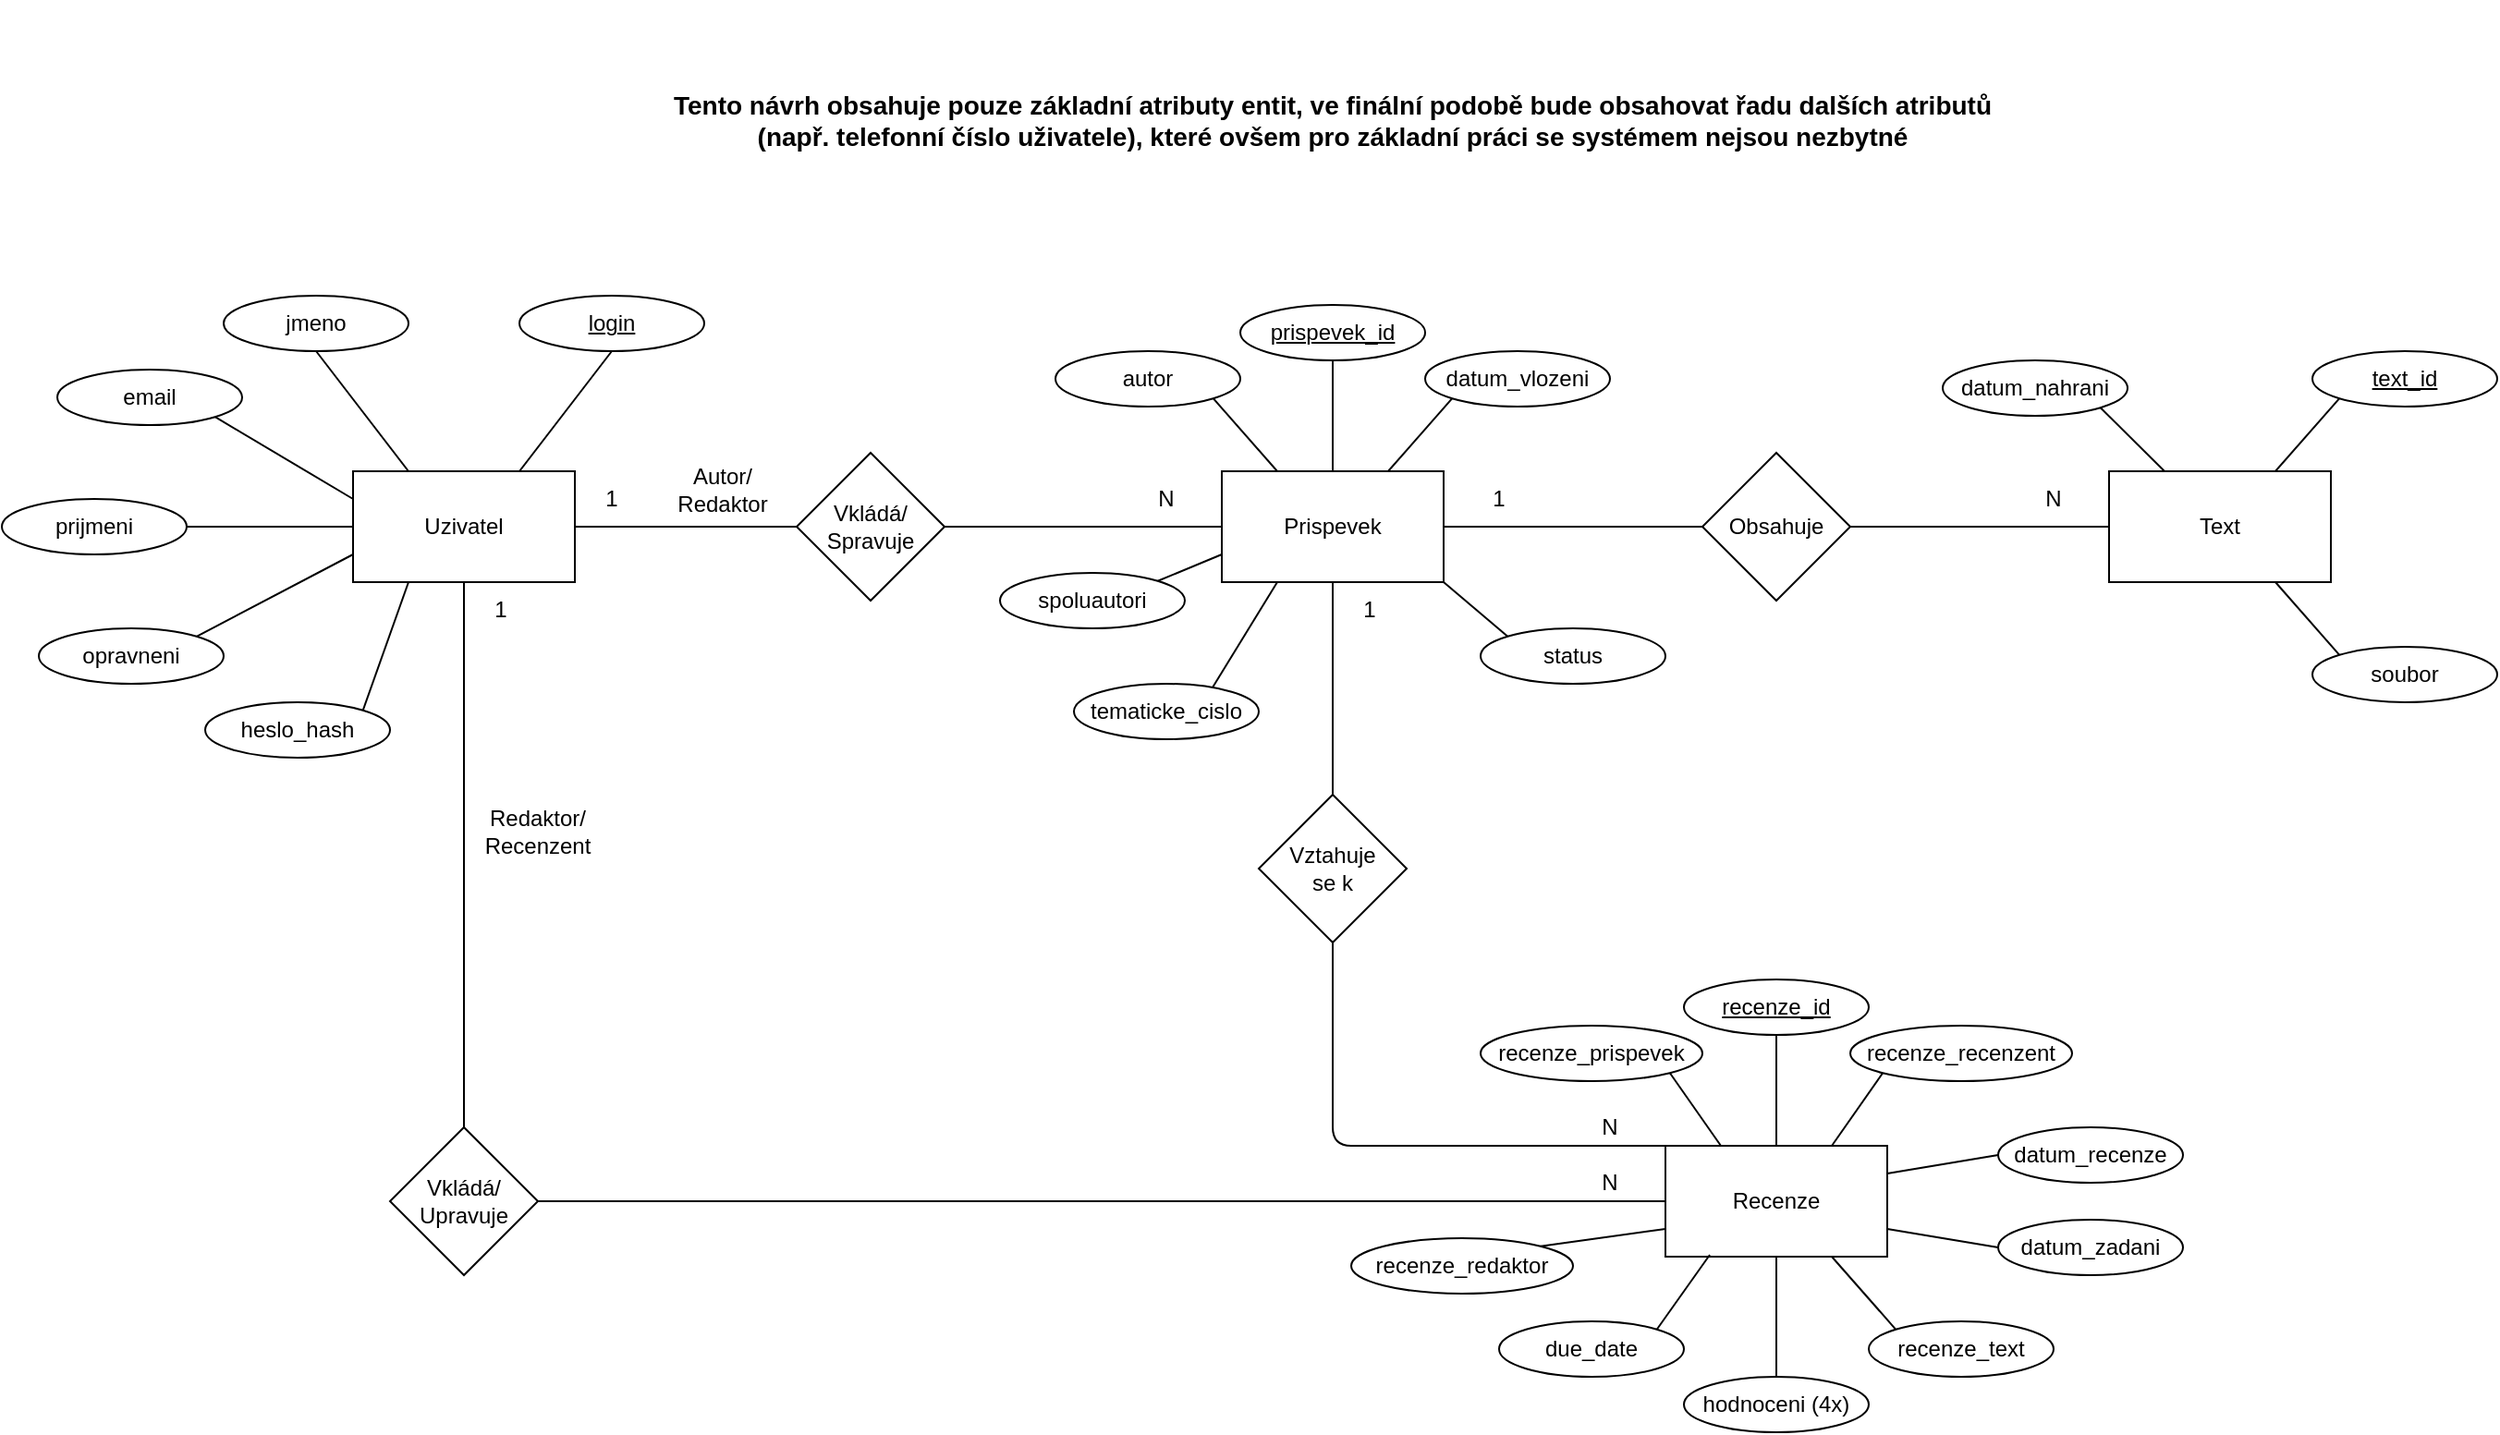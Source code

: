 <mxfile version="13.8.2" type="device"><diagram id="R2lEEEUBdFMjLlhIrx00" name="Page-1"><mxGraphModel dx="2062" dy="1161" grid="1" gridSize="10" guides="1" tooltips="1" connect="1" arrows="1" fold="1" page="0" pageScale="1" pageWidth="850" pageHeight="1100" math="0" shadow="0" extFonts="Permanent Marker^https://fonts.googleapis.com/css?family=Permanent+Marker"><root><mxCell id="0"/><mxCell id="1" parent="0"/><mxCell id="mALBZhYIfANSUAFUh4OQ-72" value="" style="endArrow=none;html=1;entryX=0.5;entryY=1;entryDx=0;entryDy=0;exitX=0.5;exitY=0;exitDx=0;exitDy=0;" edge="1" parent="1" source="mALBZhYIfANSUAFUh4OQ-71" target="mALBZhYIfANSUAFUh4OQ-60"><mxGeometry width="50" height="50" relative="1" as="geometry"><mxPoint x="640" y="1035" as="sourcePoint"/><mxPoint x="690" y="985" as="targetPoint"/></mxGeometry></mxCell><mxCell id="mALBZhYIfANSUAFUh4OQ-2" value="Uzivatel" style="rounded=0;whiteSpace=wrap;html=1;" vertex="1" parent="1"><mxGeometry x="190" y="355" width="120" height="60" as="geometry"/></mxCell><mxCell id="mALBZhYIfANSUAFUh4OQ-3" value="jmeno" style="ellipse;whiteSpace=wrap;html=1;" vertex="1" parent="1"><mxGeometry x="120" y="260" width="100" height="30" as="geometry"/></mxCell><mxCell id="mALBZhYIfANSUAFUh4OQ-5" value="email" style="ellipse;whiteSpace=wrap;html=1;" vertex="1" parent="1"><mxGeometry x="30" y="300" width="100" height="30" as="geometry"/></mxCell><mxCell id="mALBZhYIfANSUAFUh4OQ-6" value="prijmeni" style="ellipse;whiteSpace=wrap;html=1;" vertex="1" parent="1"><mxGeometry y="370" width="100" height="30" as="geometry"/></mxCell><mxCell id="mALBZhYIfANSUAFUh4OQ-8" value="opravneni" style="ellipse;whiteSpace=wrap;html=1;" vertex="1" parent="1"><mxGeometry x="20" y="440" width="100" height="30" as="geometry"/></mxCell><mxCell id="mALBZhYIfANSUAFUh4OQ-9" value="heslo_hash" style="ellipse;whiteSpace=wrap;html=1;" vertex="1" parent="1"><mxGeometry x="110" y="480" width="100" height="30" as="geometry"/></mxCell><mxCell id="mALBZhYIfANSUAFUh4OQ-10" value="" style="endArrow=none;html=1;exitX=0.5;exitY=1;exitDx=0;exitDy=0;entryX=0.25;entryY=0;entryDx=0;entryDy=0;" edge="1" parent="1" source="mALBZhYIfANSUAFUh4OQ-3" target="mALBZhYIfANSUAFUh4OQ-2"><mxGeometry width="50" height="50" relative="1" as="geometry"><mxPoint x="400" y="670" as="sourcePoint"/><mxPoint x="450" y="620" as="targetPoint"/></mxGeometry></mxCell><mxCell id="mALBZhYIfANSUAFUh4OQ-11" value="" style="endArrow=none;html=1;entryX=0;entryY=0.5;entryDx=0;entryDy=0;" edge="1" parent="1" source="mALBZhYIfANSUAFUh4OQ-6" target="mALBZhYIfANSUAFUh4OQ-2"><mxGeometry width="50" height="50" relative="1" as="geometry"><mxPoint x="100" y="435" as="sourcePoint"/><mxPoint x="170.711" y="385" as="targetPoint"/></mxGeometry></mxCell><mxCell id="mALBZhYIfANSUAFUh4OQ-12" value="" style="endArrow=none;html=1;exitX=1;exitY=1;exitDx=0;exitDy=0;entryX=0;entryY=0.25;entryDx=0;entryDy=0;" edge="1" parent="1" source="mALBZhYIfANSUAFUh4OQ-5" target="mALBZhYIfANSUAFUh4OQ-2"><mxGeometry width="50" height="50" relative="1" as="geometry"><mxPoint x="70" y="330" as="sourcePoint"/><mxPoint x="160" y="380" as="targetPoint"/></mxGeometry></mxCell><mxCell id="mALBZhYIfANSUAFUh4OQ-14" value="" style="endArrow=none;html=1;exitX=1;exitY=0;exitDx=0;exitDy=0;entryX=0;entryY=0.75;entryDx=0;entryDy=0;" edge="1" parent="1" source="mALBZhYIfANSUAFUh4OQ-8" target="mALBZhYIfANSUAFUh4OQ-2"><mxGeometry width="50" height="50" relative="1" as="geometry"><mxPoint x="120" y="325" as="sourcePoint"/><mxPoint x="210" y="375" as="targetPoint"/></mxGeometry></mxCell><mxCell id="mALBZhYIfANSUAFUh4OQ-15" value="" style="endArrow=none;html=1;exitX=1;exitY=0;exitDx=0;exitDy=0;entryX=0.25;entryY=1;entryDx=0;entryDy=0;" edge="1" parent="1" source="mALBZhYIfANSUAFUh4OQ-9" target="mALBZhYIfANSUAFUh4OQ-2"><mxGeometry width="50" height="50" relative="1" as="geometry"><mxPoint x="130" y="335" as="sourcePoint"/><mxPoint x="220" y="385" as="targetPoint"/></mxGeometry></mxCell><mxCell id="mALBZhYIfANSUAFUh4OQ-16" value="&lt;div&gt;&lt;u&gt;login&lt;/u&gt;&lt;/div&gt;" style="ellipse;whiteSpace=wrap;html=1;" vertex="1" parent="1"><mxGeometry x="280" y="260" width="100" height="30" as="geometry"/></mxCell><mxCell id="mALBZhYIfANSUAFUh4OQ-17" value="" style="endArrow=none;html=1;entryX=0.5;entryY=1;entryDx=0;entryDy=0;exitX=0.75;exitY=0;exitDx=0;exitDy=0;" edge="1" parent="1" source="mALBZhYIfANSUAFUh4OQ-2" target="mALBZhYIfANSUAFUh4OQ-16"><mxGeometry width="50" height="50" relative="1" as="geometry"><mxPoint x="400" y="670" as="sourcePoint"/><mxPoint x="450" y="620" as="targetPoint"/></mxGeometry></mxCell><mxCell id="mALBZhYIfANSUAFUh4OQ-18" value="Prispevek" style="rounded=0;whiteSpace=wrap;html=1;" vertex="1" parent="1"><mxGeometry x="660" y="355" width="120" height="60" as="geometry"/></mxCell><mxCell id="mALBZhYIfANSUAFUh4OQ-19" value="autor" style="ellipse;whiteSpace=wrap;html=1;" vertex="1" parent="1"><mxGeometry x="570" y="290" width="100" height="30" as="geometry"/></mxCell><mxCell id="mALBZhYIfANSUAFUh4OQ-20" value="spoluautori" style="ellipse;whiteSpace=wrap;html=1;" vertex="1" parent="1"><mxGeometry x="540" y="410" width="100" height="30" as="geometry"/></mxCell><mxCell id="mALBZhYIfANSUAFUh4OQ-21" value="status" style="ellipse;whiteSpace=wrap;html=1;" vertex="1" parent="1"><mxGeometry x="800" y="440" width="100" height="30" as="geometry"/></mxCell><mxCell id="mALBZhYIfANSUAFUh4OQ-24" value="" style="endArrow=none;html=1;exitX=1;exitY=1;exitDx=0;exitDy=0;entryX=0.25;entryY=0;entryDx=0;entryDy=0;" edge="1" parent="1" source="mALBZhYIfANSUAFUh4OQ-19" target="mALBZhYIfANSUAFUh4OQ-18"><mxGeometry width="50" height="50" relative="1" as="geometry"><mxPoint x="870" y="670" as="sourcePoint"/><mxPoint x="920" y="620" as="targetPoint"/></mxGeometry></mxCell><mxCell id="mALBZhYIfANSUAFUh4OQ-25" value="" style="endArrow=none;html=1;entryX=1;entryY=1;entryDx=0;entryDy=0;exitX=0;exitY=0;exitDx=0;exitDy=0;" edge="1" parent="1" source="mALBZhYIfANSUAFUh4OQ-21" target="mALBZhYIfANSUAFUh4OQ-18"><mxGeometry width="50" height="50" relative="1" as="geometry"><mxPoint x="570" y="435" as="sourcePoint"/><mxPoint x="640.711" y="385" as="targetPoint"/></mxGeometry></mxCell><mxCell id="mALBZhYIfANSUAFUh4OQ-26" value="" style="endArrow=none;html=1;exitX=1;exitY=0;exitDx=0;exitDy=0;entryX=0;entryY=0.75;entryDx=0;entryDy=0;" edge="1" parent="1" source="mALBZhYIfANSUAFUh4OQ-20" target="mALBZhYIfANSUAFUh4OQ-18"><mxGeometry width="50" height="50" relative="1" as="geometry"><mxPoint x="540" y="330" as="sourcePoint"/><mxPoint x="630" y="380" as="targetPoint"/></mxGeometry></mxCell><mxCell id="mALBZhYIfANSUAFUh4OQ-29" value="&lt;u&gt;prispevek_id&lt;/u&gt;" style="ellipse;whiteSpace=wrap;html=1;" vertex="1" parent="1"><mxGeometry x="670" y="265" width="100" height="30" as="geometry"/></mxCell><mxCell id="mALBZhYIfANSUAFUh4OQ-30" value="" style="endArrow=none;html=1;entryX=0.5;entryY=1;entryDx=0;entryDy=0;exitX=0.5;exitY=0;exitDx=0;exitDy=0;" edge="1" parent="1" source="mALBZhYIfANSUAFUh4OQ-18" target="mALBZhYIfANSUAFUh4OQ-29"><mxGeometry width="50" height="50" relative="1" as="geometry"><mxPoint x="870" y="670" as="sourcePoint"/><mxPoint x="920" y="620" as="targetPoint"/></mxGeometry></mxCell><mxCell id="mALBZhYIfANSUAFUh4OQ-32" value="Text" style="rounded=0;whiteSpace=wrap;html=1;" vertex="1" parent="1"><mxGeometry x="1140" y="355" width="120" height="60" as="geometry"/></mxCell><mxCell id="mALBZhYIfANSUAFUh4OQ-33" value="datum_nahrani" style="ellipse;whiteSpace=wrap;html=1;" vertex="1" parent="1"><mxGeometry x="1050" y="295" width="100" height="30" as="geometry"/></mxCell><mxCell id="mALBZhYIfANSUAFUh4OQ-34" value="soubor" style="ellipse;whiteSpace=wrap;html=1;" vertex="1" parent="1"><mxGeometry x="1250" y="450" width="100" height="30" as="geometry"/></mxCell><mxCell id="mALBZhYIfANSUAFUh4OQ-36" value="" style="endArrow=none;html=1;exitX=1;exitY=1;exitDx=0;exitDy=0;entryX=0.25;entryY=0;entryDx=0;entryDy=0;" edge="1" parent="1" source="mALBZhYIfANSUAFUh4OQ-33" target="mALBZhYIfANSUAFUh4OQ-32"><mxGeometry width="50" height="50" relative="1" as="geometry"><mxPoint x="1350" y="670" as="sourcePoint"/><mxPoint x="1400" y="620" as="targetPoint"/></mxGeometry></mxCell><mxCell id="mALBZhYIfANSUAFUh4OQ-38" value="" style="endArrow=none;html=1;exitX=0;exitY=0;exitDx=0;exitDy=0;entryX=0.75;entryY=1;entryDx=0;entryDy=0;" edge="1" parent="1" source="mALBZhYIfANSUAFUh4OQ-34" target="mALBZhYIfANSUAFUh4OQ-32"><mxGeometry width="50" height="50" relative="1" as="geometry"><mxPoint x="1020" y="330" as="sourcePoint"/><mxPoint x="1110" y="380" as="targetPoint"/></mxGeometry></mxCell><mxCell id="mALBZhYIfANSUAFUh4OQ-39" value="&lt;u&gt;text_id&lt;/u&gt;" style="ellipse;whiteSpace=wrap;html=1;" vertex="1" parent="1"><mxGeometry x="1250" y="290" width="100" height="30" as="geometry"/></mxCell><mxCell id="mALBZhYIfANSUAFUh4OQ-40" value="" style="endArrow=none;html=1;entryX=0;entryY=1;entryDx=0;entryDy=0;exitX=0.75;exitY=0;exitDx=0;exitDy=0;" edge="1" parent="1" source="mALBZhYIfANSUAFUh4OQ-32" target="mALBZhYIfANSUAFUh4OQ-39"><mxGeometry width="50" height="50" relative="1" as="geometry"><mxPoint x="1350" y="670" as="sourcePoint"/><mxPoint x="1400" y="620" as="targetPoint"/></mxGeometry></mxCell><mxCell id="mALBZhYIfANSUAFUh4OQ-41" value="datum_vlozeni" style="ellipse;whiteSpace=wrap;html=1;" vertex="1" parent="1"><mxGeometry x="770" y="290" width="100" height="30" as="geometry"/></mxCell><mxCell id="mALBZhYIfANSUAFUh4OQ-42" value="" style="endArrow=none;html=1;entryX=0;entryY=1;entryDx=0;entryDy=0;exitX=0.75;exitY=0;exitDx=0;exitDy=0;" edge="1" parent="1" source="mALBZhYIfANSUAFUh4OQ-18" target="mALBZhYIfANSUAFUh4OQ-41"><mxGeometry width="50" height="50" relative="1" as="geometry"><mxPoint x="720" y="355" as="sourcePoint"/><mxPoint x="720" y="295" as="targetPoint"/></mxGeometry></mxCell><mxCell id="mALBZhYIfANSUAFUh4OQ-43" value="tematicke_cislo" style="ellipse;whiteSpace=wrap;html=1;" vertex="1" parent="1"><mxGeometry x="580" y="470" width="100" height="30" as="geometry"/></mxCell><mxCell id="mALBZhYIfANSUAFUh4OQ-44" value="" style="endArrow=none;html=1;entryX=0.25;entryY=1;entryDx=0;entryDy=0;exitX=0.75;exitY=0.067;exitDx=0;exitDy=0;exitPerimeter=0;" edge="1" parent="1" source="mALBZhYIfANSUAFUh4OQ-43" target="mALBZhYIfANSUAFUh4OQ-18"><mxGeometry width="50" height="50" relative="1" as="geometry"><mxPoint x="400" y="670" as="sourcePoint"/><mxPoint x="450" y="620" as="targetPoint"/></mxGeometry></mxCell><mxCell id="mALBZhYIfANSUAFUh4OQ-46" value="Obsahuje" style="rhombus;whiteSpace=wrap;html=1;" vertex="1" parent="1"><mxGeometry x="920" y="345" width="80" height="80" as="geometry"/></mxCell><mxCell id="mALBZhYIfANSUAFUh4OQ-47" value="" style="endArrow=none;html=1;entryX=0;entryY=0.5;entryDx=0;entryDy=0;exitX=1;exitY=0.5;exitDx=0;exitDy=0;" edge="1" parent="1" source="mALBZhYIfANSUAFUh4OQ-18" target="mALBZhYIfANSUAFUh4OQ-46"><mxGeometry width="50" height="50" relative="1" as="geometry"><mxPoint x="620" y="670" as="sourcePoint"/><mxPoint x="670" y="620" as="targetPoint"/></mxGeometry></mxCell><mxCell id="mALBZhYIfANSUAFUh4OQ-48" value="" style="endArrow=none;html=1;entryX=0;entryY=0.5;entryDx=0;entryDy=0;exitX=1;exitY=0.5;exitDx=0;exitDy=0;" edge="1" parent="1" source="mALBZhYIfANSUAFUh4OQ-46" target="mALBZhYIfANSUAFUh4OQ-32"><mxGeometry width="50" height="50" relative="1" as="geometry"><mxPoint x="1010" y="425" as="sourcePoint"/><mxPoint x="1190" y="425" as="targetPoint"/></mxGeometry></mxCell><mxCell id="mALBZhYIfANSUAFUh4OQ-49" value="1" style="text;html=1;strokeColor=none;fillColor=none;align=center;verticalAlign=middle;whiteSpace=wrap;rounded=0;" vertex="1" parent="1"><mxGeometry x="790" y="360" width="40" height="20" as="geometry"/></mxCell><mxCell id="mALBZhYIfANSUAFUh4OQ-50" value="N" style="text;html=1;strokeColor=none;fillColor=none;align=center;verticalAlign=middle;whiteSpace=wrap;rounded=0;" vertex="1" parent="1"><mxGeometry x="1090" y="360" width="40" height="20" as="geometry"/></mxCell><mxCell id="mALBZhYIfANSUAFUh4OQ-51" value="Vkládá/&lt;br&gt;&lt;div&gt;Spravuje&lt;/div&gt;" style="rhombus;whiteSpace=wrap;html=1;" vertex="1" parent="1"><mxGeometry x="430" y="345" width="80" height="80" as="geometry"/></mxCell><mxCell id="mALBZhYIfANSUAFUh4OQ-52" value="" style="endArrow=none;html=1;entryX=0;entryY=0.5;entryDx=0;entryDy=0;exitX=1;exitY=0.5;exitDx=0;exitDy=0;" edge="1" parent="1" source="mALBZhYIfANSUAFUh4OQ-2" target="mALBZhYIfANSUAFUh4OQ-51"><mxGeometry width="50" height="50" relative="1" as="geometry"><mxPoint x="620" y="670" as="sourcePoint"/><mxPoint x="670" y="620" as="targetPoint"/></mxGeometry></mxCell><mxCell id="mALBZhYIfANSUAFUh4OQ-53" value="" style="endArrow=none;html=1;entryX=0;entryY=0.5;entryDx=0;entryDy=0;exitX=1;exitY=0.5;exitDx=0;exitDy=0;" edge="1" parent="1" source="mALBZhYIfANSUAFUh4OQ-51" target="mALBZhYIfANSUAFUh4OQ-18"><mxGeometry width="50" height="50" relative="1" as="geometry"><mxPoint x="620" y="670" as="sourcePoint"/><mxPoint x="670" y="620" as="targetPoint"/></mxGeometry></mxCell><mxCell id="mALBZhYIfANSUAFUh4OQ-55" value="1" style="text;html=1;strokeColor=none;fillColor=none;align=center;verticalAlign=middle;whiteSpace=wrap;rounded=0;" vertex="1" parent="1"><mxGeometry x="310" y="360" width="40" height="20" as="geometry"/></mxCell><mxCell id="mALBZhYIfANSUAFUh4OQ-57" value="N" style="text;html=1;strokeColor=none;fillColor=none;align=center;verticalAlign=middle;whiteSpace=wrap;rounded=0;" vertex="1" parent="1"><mxGeometry x="610" y="360" width="40" height="20" as="geometry"/></mxCell><mxCell id="mALBZhYIfANSUAFUh4OQ-58" value="&lt;div&gt;Autor/&lt;/div&gt;&lt;div&gt;Redaktor&lt;br&gt;&lt;/div&gt;" style="text;html=1;strokeColor=none;fillColor=none;align=center;verticalAlign=middle;whiteSpace=wrap;rounded=0;" vertex="1" parent="1"><mxGeometry x="370" y="355" width="40" height="20" as="geometry"/></mxCell><mxCell id="mALBZhYIfANSUAFUh4OQ-60" value="Recenze" style="rounded=0;whiteSpace=wrap;html=1;" vertex="1" parent="1"><mxGeometry x="900" y="720" width="120" height="60" as="geometry"/></mxCell><mxCell id="mALBZhYIfANSUAFUh4OQ-61" value="recenze_prispevek" style="ellipse;whiteSpace=wrap;html=1;" vertex="1" parent="1"><mxGeometry x="800" y="655" width="120" height="30" as="geometry"/></mxCell><mxCell id="mALBZhYIfANSUAFUh4OQ-62" value="due_date" style="ellipse;whiteSpace=wrap;html=1;" vertex="1" parent="1"><mxGeometry x="810" y="815" width="100" height="30" as="geometry"/></mxCell><mxCell id="mALBZhYIfANSUAFUh4OQ-63" value="recenze_text" style="ellipse;whiteSpace=wrap;html=1;" vertex="1" parent="1"><mxGeometry x="1010" y="815" width="100" height="30" as="geometry"/></mxCell><mxCell id="mALBZhYIfANSUAFUh4OQ-64" value="" style="endArrow=none;html=1;exitX=1;exitY=1;exitDx=0;exitDy=0;entryX=0.25;entryY=0;entryDx=0;entryDy=0;" edge="1" parent="1" source="mALBZhYIfANSUAFUh4OQ-61" target="mALBZhYIfANSUAFUh4OQ-60"><mxGeometry width="50" height="50" relative="1" as="geometry"><mxPoint x="1110" y="1035" as="sourcePoint"/><mxPoint x="1160" y="985" as="targetPoint"/></mxGeometry></mxCell><mxCell id="mALBZhYIfANSUAFUh4OQ-65" value="" style="endArrow=none;html=1;entryX=0.75;entryY=1;entryDx=0;entryDy=0;exitX=0;exitY=0;exitDx=0;exitDy=0;" edge="1" parent="1" source="mALBZhYIfANSUAFUh4OQ-63" target="mALBZhYIfANSUAFUh4OQ-60"><mxGeometry width="50" height="50" relative="1" as="geometry"><mxPoint x="810" y="800" as="sourcePoint"/><mxPoint x="880.711" y="750" as="targetPoint"/></mxGeometry></mxCell><mxCell id="mALBZhYIfANSUAFUh4OQ-66" value="" style="endArrow=none;html=1;exitX=1;exitY=0;exitDx=0;exitDy=0;entryX=0.2;entryY=0.983;entryDx=0;entryDy=0;entryPerimeter=0;" edge="1" parent="1" source="mALBZhYIfANSUAFUh4OQ-62" target="mALBZhYIfANSUAFUh4OQ-60"><mxGeometry width="50" height="50" relative="1" as="geometry"><mxPoint x="780" y="695" as="sourcePoint"/><mxPoint x="870" y="745" as="targetPoint"/></mxGeometry></mxCell><mxCell id="mALBZhYIfANSUAFUh4OQ-67" value="&lt;u&gt;recenze_id&lt;/u&gt;" style="ellipse;whiteSpace=wrap;html=1;" vertex="1" parent="1"><mxGeometry x="910" y="630" width="100" height="30" as="geometry"/></mxCell><mxCell id="mALBZhYIfANSUAFUh4OQ-68" value="" style="endArrow=none;html=1;entryX=0.5;entryY=1;entryDx=0;entryDy=0;exitX=0.5;exitY=0;exitDx=0;exitDy=0;" edge="1" parent="1" source="mALBZhYIfANSUAFUh4OQ-60" target="mALBZhYIfANSUAFUh4OQ-67"><mxGeometry width="50" height="50" relative="1" as="geometry"><mxPoint x="1110" y="1035" as="sourcePoint"/><mxPoint x="1160" y="985" as="targetPoint"/></mxGeometry></mxCell><mxCell id="mALBZhYIfANSUAFUh4OQ-69" value="recenze_recenzent" style="ellipse;whiteSpace=wrap;html=1;" vertex="1" parent="1"><mxGeometry x="1000" y="655" width="120" height="30" as="geometry"/></mxCell><mxCell id="mALBZhYIfANSUAFUh4OQ-70" value="" style="endArrow=none;html=1;entryX=0;entryY=1;entryDx=0;entryDy=0;exitX=0.75;exitY=0;exitDx=0;exitDy=0;" edge="1" parent="1" source="mALBZhYIfANSUAFUh4OQ-60" target="mALBZhYIfANSUAFUh4OQ-69"><mxGeometry width="50" height="50" relative="1" as="geometry"><mxPoint x="960" y="720" as="sourcePoint"/><mxPoint x="960" y="660" as="targetPoint"/></mxGeometry></mxCell><mxCell id="mALBZhYIfANSUAFUh4OQ-71" value="hodnoceni (4x)" style="ellipse;whiteSpace=wrap;html=1;fixDash=0;autosize=0;perimeterSpacing=0;strokeWidth=1;" vertex="1" parent="1"><mxGeometry x="910" y="845" width="100" height="30" as="geometry"/></mxCell><mxCell id="mALBZhYIfANSUAFUh4OQ-76" value="datum_recenze" style="ellipse;whiteSpace=wrap;html=1;" vertex="1" parent="1"><mxGeometry x="1080" y="710" width="100" height="30" as="geometry"/></mxCell><mxCell id="mALBZhYIfANSUAFUh4OQ-77" value="" style="endArrow=none;html=1;entryX=1;entryY=0.25;entryDx=0;entryDy=0;exitX=0;exitY=0.5;exitDx=0;exitDy=0;" edge="1" parent="1" source="mALBZhYIfANSUAFUh4OQ-76" target="mALBZhYIfANSUAFUh4OQ-60"><mxGeometry width="50" height="50" relative="1" as="geometry"><mxPoint x="1024.645" y="819.393" as="sourcePoint"/><mxPoint x="990" y="780" as="targetPoint"/></mxGeometry></mxCell><mxCell id="mALBZhYIfANSUAFUh4OQ-78" value="datum_zadani" style="ellipse;whiteSpace=wrap;html=1;" vertex="1" parent="1"><mxGeometry x="1080" y="760" width="100" height="30" as="geometry"/></mxCell><mxCell id="mALBZhYIfANSUAFUh4OQ-79" value="" style="endArrow=none;html=1;entryX=1;entryY=0.75;entryDx=0;entryDy=0;exitX=0;exitY=0.5;exitDx=0;exitDy=0;" edge="1" parent="1" source="mALBZhYIfANSUAFUh4OQ-78" target="mALBZhYIfANSUAFUh4OQ-60"><mxGeometry width="50" height="50" relative="1" as="geometry"><mxPoint x="1080" y="725" as="sourcePoint"/><mxPoint x="1020" y="735" as="targetPoint"/></mxGeometry></mxCell><mxCell id="mALBZhYIfANSUAFUh4OQ-80" value="&lt;div&gt;Vkládá/&lt;/div&gt;&lt;div&gt;Upravuje&lt;br&gt;&lt;/div&gt;" style="rhombus;whiteSpace=wrap;html=1;strokeWidth=1;" vertex="1" parent="1"><mxGeometry x="210" y="710" width="80" height="80" as="geometry"/></mxCell><mxCell id="mALBZhYIfANSUAFUh4OQ-81" value="" style="endArrow=none;html=1;entryX=0.5;entryY=1;entryDx=0;entryDy=0;exitX=0.5;exitY=0;exitDx=0;exitDy=0;" edge="1" parent="1" source="mALBZhYIfANSUAFUh4OQ-80" target="mALBZhYIfANSUAFUh4OQ-2"><mxGeometry width="50" height="50" relative="1" as="geometry"><mxPoint x="630" y="640" as="sourcePoint"/><mxPoint x="680" y="590" as="targetPoint"/></mxGeometry></mxCell><mxCell id="mALBZhYIfANSUAFUh4OQ-82" value="" style="endArrow=none;html=1;entryX=0;entryY=0.5;entryDx=0;entryDy=0;exitX=1;exitY=0.5;exitDx=0;exitDy=0;" edge="1" parent="1" source="mALBZhYIfANSUAFUh4OQ-80" target="mALBZhYIfANSUAFUh4OQ-60"><mxGeometry width="50" height="50" relative="1" as="geometry"><mxPoint x="250" y="710" as="sourcePoint"/><mxPoint x="250" y="365" as="targetPoint"/></mxGeometry></mxCell><mxCell id="mALBZhYIfANSUAFUh4OQ-83" value="recenze_redaktor" style="ellipse;whiteSpace=wrap;html=1;" vertex="1" parent="1"><mxGeometry x="730" y="770" width="120" height="30" as="geometry"/></mxCell><mxCell id="mALBZhYIfANSUAFUh4OQ-84" value="" style="endArrow=none;html=1;entryX=1;entryY=0;entryDx=0;entryDy=0;exitX=0;exitY=0.75;exitDx=0;exitDy=0;" edge="1" parent="1" source="mALBZhYIfANSUAFUh4OQ-60" target="mALBZhYIfANSUAFUh4OQ-83"><mxGeometry width="50" height="50" relative="1" as="geometry"><mxPoint x="960" y="590" as="sourcePoint"/><mxPoint x="1010" y="540" as="targetPoint"/></mxGeometry></mxCell><mxCell id="mALBZhYIfANSUAFUh4OQ-85" value="1" style="text;html=1;strokeColor=none;fillColor=none;align=center;verticalAlign=middle;whiteSpace=wrap;rounded=0;" vertex="1" parent="1"><mxGeometry x="250" y="420" width="40" height="20" as="geometry"/></mxCell><mxCell id="mALBZhYIfANSUAFUh4OQ-86" value="N" style="text;html=1;strokeColor=none;fillColor=none;align=center;verticalAlign=middle;whiteSpace=wrap;rounded=0;" vertex="1" parent="1"><mxGeometry x="850" y="730" width="40" height="20" as="geometry"/></mxCell><mxCell id="mALBZhYIfANSUAFUh4OQ-87" value="&lt;div&gt;Redaktor/&lt;/div&gt;&lt;div&gt;Recenzent&lt;br&gt;&lt;/div&gt;" style="text;html=1;strokeColor=none;fillColor=none;align=center;verticalAlign=middle;whiteSpace=wrap;rounded=0;" vertex="1" parent="1"><mxGeometry x="270" y="540" width="40" height="20" as="geometry"/></mxCell><mxCell id="mALBZhYIfANSUAFUh4OQ-88" value="&lt;div&gt;Vztahuje&lt;/div&gt;&lt;div&gt;se k&lt;br&gt;&lt;/div&gt;" style="rhombus;whiteSpace=wrap;html=1;strokeWidth=1;" vertex="1" parent="1"><mxGeometry x="680" y="530" width="80" height="80" as="geometry"/></mxCell><mxCell id="mALBZhYIfANSUAFUh4OQ-91" value="" style="endArrow=none;html=1;exitX=0;exitY=0;exitDx=0;exitDy=0;entryX=0.5;entryY=1;entryDx=0;entryDy=0;" edge="1" parent="1" source="mALBZhYIfANSUAFUh4OQ-60" target="mALBZhYIfANSUAFUh4OQ-88"><mxGeometry width="50" height="50" relative="1" as="geometry"><mxPoint x="630" y="590" as="sourcePoint"/><mxPoint x="680" y="540" as="targetPoint"/><Array as="points"><mxPoint x="720" y="720"/></Array></mxGeometry></mxCell><mxCell id="mALBZhYIfANSUAFUh4OQ-92" value="N" style="text;html=1;strokeColor=none;fillColor=none;align=center;verticalAlign=middle;whiteSpace=wrap;rounded=0;" vertex="1" parent="1"><mxGeometry x="850" y="700" width="40" height="20" as="geometry"/></mxCell><mxCell id="mALBZhYIfANSUAFUh4OQ-93" value="" style="endArrow=none;html=1;entryX=0.5;entryY=1;entryDx=0;entryDy=0;exitX=0.5;exitY=0;exitDx=0;exitDy=0;" edge="1" parent="1" source="mALBZhYIfANSUAFUh4OQ-88" target="mALBZhYIfANSUAFUh4OQ-18"><mxGeometry width="50" height="50" relative="1" as="geometry"><mxPoint x="630" y="640" as="sourcePoint"/><mxPoint x="680" y="590" as="targetPoint"/></mxGeometry></mxCell><mxCell id="mALBZhYIfANSUAFUh4OQ-94" value="1" style="text;html=1;strokeColor=none;fillColor=none;align=center;verticalAlign=middle;whiteSpace=wrap;rounded=0;" vertex="1" parent="1"><mxGeometry x="720" y="420" width="40" height="20" as="geometry"/></mxCell><mxCell id="mALBZhYIfANSUAFUh4OQ-95" value="&lt;font style=&quot;font-size: 14px&quot;&gt;&lt;b&gt;Tento návrh obsahuje pouze základní atributy entit, ve finální podobě bude obsahovat řadu dalších atributů (např. telefonní číslo uživatele), které ovšem pro základní práci se systémem nejsou nezbytné&lt;/b&gt;&lt;/font&gt;" style="text;html=1;strokeColor=none;fillColor=none;align=center;verticalAlign=middle;whiteSpace=wrap;rounded=0;" vertex="1" parent="1"><mxGeometry x="350" y="100" width="740" height="130" as="geometry"/></mxCell></root></mxGraphModel></diagram></mxfile>
